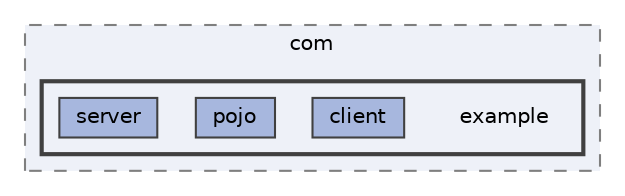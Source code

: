 digraph "src/main/java/com/example"
{
 // LATEX_PDF_SIZE
  bgcolor="transparent";
  edge [fontname=Helvetica,fontsize=10,labelfontname=Helvetica,labelfontsize=10];
  node [fontname=Helvetica,fontsize=10,shape=box,height=0.2,width=0.4];
  compound=true
  subgraph clusterdir_aa43b82efe89ebf4c1a77c075a77d09f {
    graph [ bgcolor="#eef1f8", pencolor="grey50", label="com", fontname=Helvetica,fontsize=10 style="filled,dashed", URL="dir_aa43b82efe89ebf4c1a77c075a77d09f.html",tooltip=""]
  subgraph clusterdir_011945fa9197ca47c63588d8fe7b2dd6 {
    graph [ bgcolor="#eef1f8", pencolor="grey25", label="", fontname=Helvetica,fontsize=10 style="filled,bold", URL="dir_011945fa9197ca47c63588d8fe7b2dd6.html",tooltip=""]
    dir_011945fa9197ca47c63588d8fe7b2dd6 [shape=plaintext, label="example"];
  dir_73d39abae4ae8f892ed901ca42b6e7ec [label="client", fillcolor="#a7b7de", color="grey25", style="filled", URL="dir_73d39abae4ae8f892ed901ca42b6e7ec.html",tooltip=""];
  dir_9293e351ecc7d8ef11b8ecc6d7624e3e [label="pojo", fillcolor="#a7b7de", color="grey25", style="filled", URL="dir_9293e351ecc7d8ef11b8ecc6d7624e3e.html",tooltip=""];
  dir_c57fda8e83a7a1014f1d70ac024d12dd [label="server", fillcolor="#a7b7de", color="grey25", style="filled", URL="dir_c57fda8e83a7a1014f1d70ac024d12dd.html",tooltip=""];
  }
  }
}
